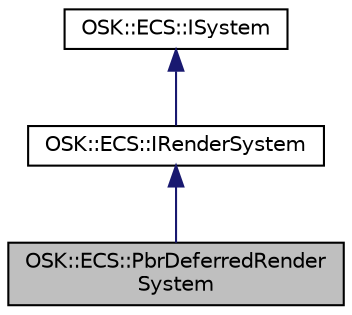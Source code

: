 digraph "OSK::ECS::PbrDeferredRenderSystem"
{
 // LATEX_PDF_SIZE
  edge [fontname="Helvetica",fontsize="10",labelfontname="Helvetica",labelfontsize="10"];
  node [fontname="Helvetica",fontsize="10",shape=record];
  Node1 [label="OSK::ECS::PbrDeferredRender\lSystem",height=0.2,width=0.4,color="black", fillcolor="grey75", style="filled", fontcolor="black",tooltip=" "];
  Node2 -> Node1 [dir="back",color="midnightblue",fontsize="10",style="solid"];
  Node2 [label="OSK::ECS::IRenderSystem",height=0.2,width=0.4,color="black", fillcolor="white", style="filled",URL="$class_o_s_k_1_1_e_c_s_1_1_i_render_system.html",tooltip="Clase base para sistemas de renderizado."];
  Node3 -> Node2 [dir="back",color="midnightblue",fontsize="10",style="solid"];
  Node3 [label="OSK::ECS::ISystem",height=0.2,width=0.4,color="black", fillcolor="white", style="filled",URL="$class_o_s_k_1_1_e_c_s_1_1_i_system.html",tooltip="Un sistema se encarga de ejecutar lógica con los datos de los componentes. Los componentes no son más..."];
}
